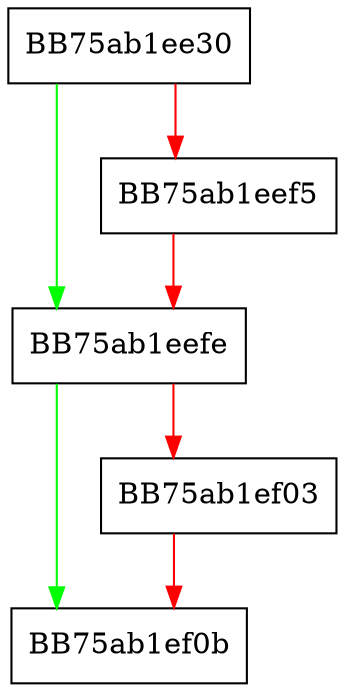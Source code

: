 digraph ReportLowfiEx {
  node [shape="box"];
  graph [splines=ortho];
  BB75ab1ee30 -> BB75ab1eefe [color="green"];
  BB75ab1ee30 -> BB75ab1eef5 [color="red"];
  BB75ab1eef5 -> BB75ab1eefe [color="red"];
  BB75ab1eefe -> BB75ab1ef0b [color="green"];
  BB75ab1eefe -> BB75ab1ef03 [color="red"];
  BB75ab1ef03 -> BB75ab1ef0b [color="red"];
}